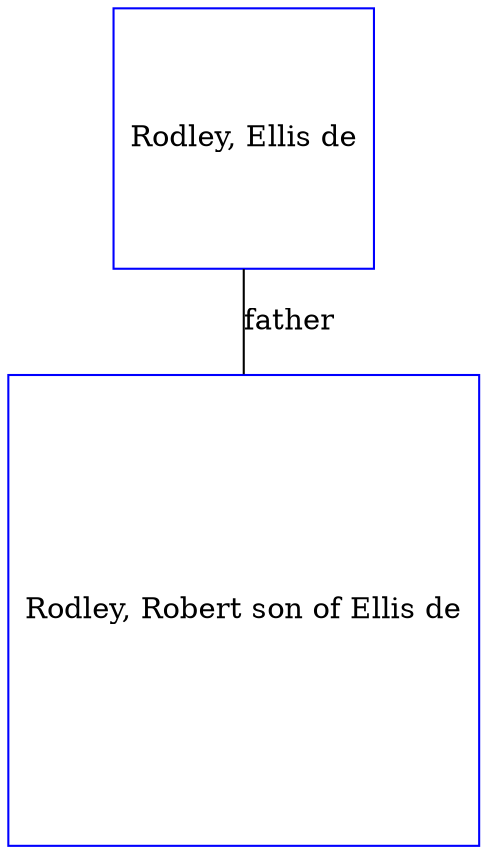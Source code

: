 digraph D {
    edge [dir=none];    node [shape=box];    "008187"   [label="Rodley, Ellis de", shape=box, regular=1, color="blue"] ;
"008186"   [label="Rodley, Robert son of Ellis de", shape=box, regular=1, color="blue"] ;
008187->008186 [label="father",arrowsize=0.0]; 
}